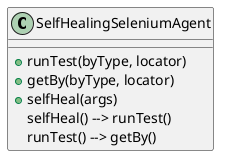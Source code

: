 @startuml SelfHealingSeleniumScriptClass
class SelfHealingSeleniumAgent {
    + runTest(byType, locator)
    + getBy(byType, locator)
    + selfHeal(args)
}

SelfHealingSeleniumAgent : selfHeal() --> runTest()
SelfHealingSeleniumAgent : runTest() --> getBy()
@enduml